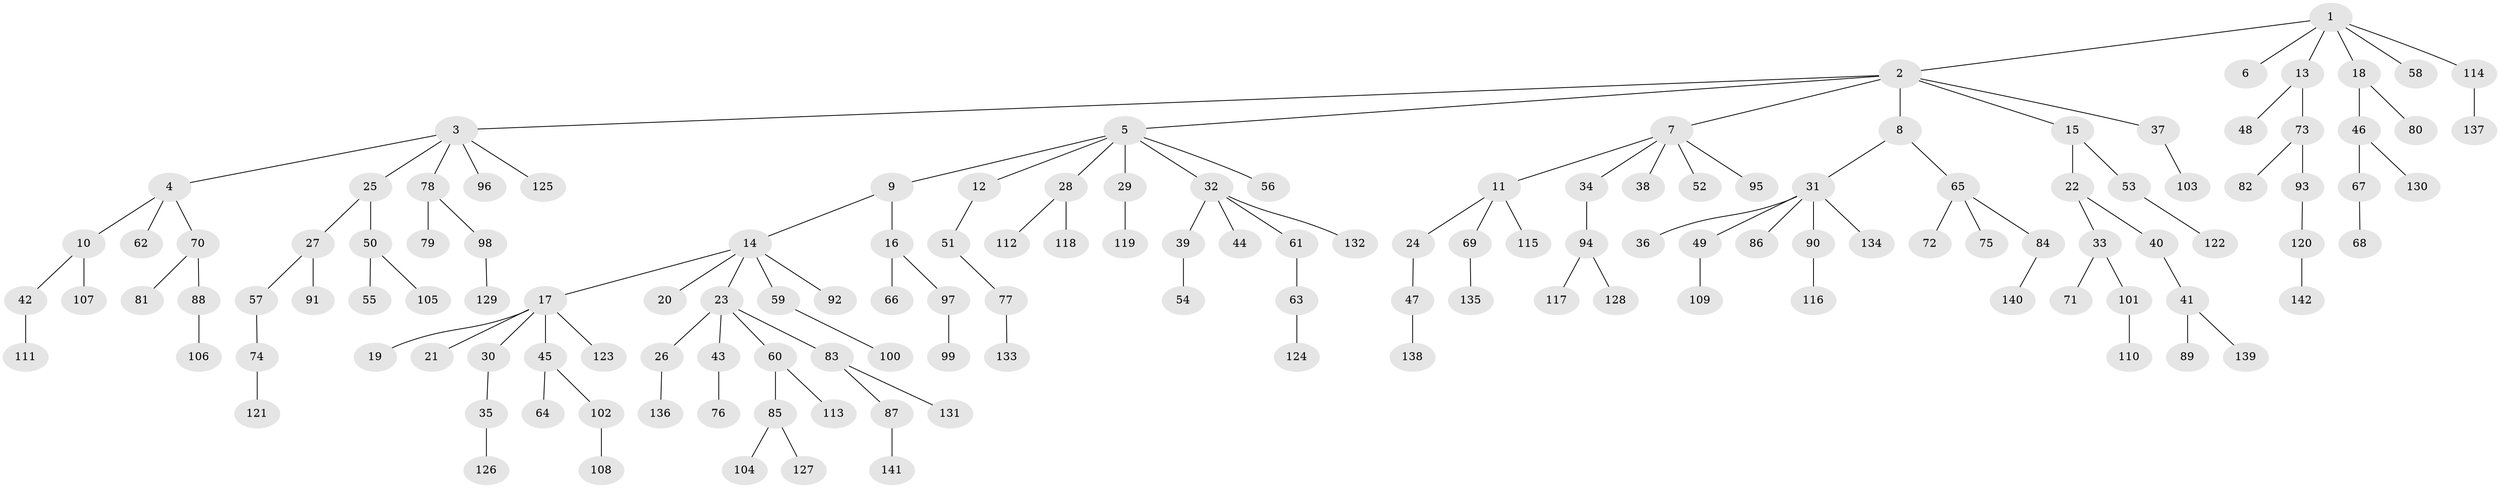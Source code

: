// Generated by graph-tools (version 1.1) at 2025/36/03/09/25 02:36:57]
// undirected, 142 vertices, 141 edges
graph export_dot {
graph [start="1"]
  node [color=gray90,style=filled];
  1;
  2;
  3;
  4;
  5;
  6;
  7;
  8;
  9;
  10;
  11;
  12;
  13;
  14;
  15;
  16;
  17;
  18;
  19;
  20;
  21;
  22;
  23;
  24;
  25;
  26;
  27;
  28;
  29;
  30;
  31;
  32;
  33;
  34;
  35;
  36;
  37;
  38;
  39;
  40;
  41;
  42;
  43;
  44;
  45;
  46;
  47;
  48;
  49;
  50;
  51;
  52;
  53;
  54;
  55;
  56;
  57;
  58;
  59;
  60;
  61;
  62;
  63;
  64;
  65;
  66;
  67;
  68;
  69;
  70;
  71;
  72;
  73;
  74;
  75;
  76;
  77;
  78;
  79;
  80;
  81;
  82;
  83;
  84;
  85;
  86;
  87;
  88;
  89;
  90;
  91;
  92;
  93;
  94;
  95;
  96;
  97;
  98;
  99;
  100;
  101;
  102;
  103;
  104;
  105;
  106;
  107;
  108;
  109;
  110;
  111;
  112;
  113;
  114;
  115;
  116;
  117;
  118;
  119;
  120;
  121;
  122;
  123;
  124;
  125;
  126;
  127;
  128;
  129;
  130;
  131;
  132;
  133;
  134;
  135;
  136;
  137;
  138;
  139;
  140;
  141;
  142;
  1 -- 2;
  1 -- 6;
  1 -- 13;
  1 -- 18;
  1 -- 58;
  1 -- 114;
  2 -- 3;
  2 -- 5;
  2 -- 7;
  2 -- 8;
  2 -- 15;
  2 -- 37;
  3 -- 4;
  3 -- 25;
  3 -- 78;
  3 -- 96;
  3 -- 125;
  4 -- 10;
  4 -- 62;
  4 -- 70;
  5 -- 9;
  5 -- 12;
  5 -- 28;
  5 -- 29;
  5 -- 32;
  5 -- 56;
  7 -- 11;
  7 -- 34;
  7 -- 38;
  7 -- 52;
  7 -- 95;
  8 -- 31;
  8 -- 65;
  9 -- 14;
  9 -- 16;
  10 -- 42;
  10 -- 107;
  11 -- 24;
  11 -- 69;
  11 -- 115;
  12 -- 51;
  13 -- 48;
  13 -- 73;
  14 -- 17;
  14 -- 20;
  14 -- 23;
  14 -- 59;
  14 -- 92;
  15 -- 22;
  15 -- 53;
  16 -- 66;
  16 -- 97;
  17 -- 19;
  17 -- 21;
  17 -- 30;
  17 -- 45;
  17 -- 123;
  18 -- 46;
  18 -- 80;
  22 -- 33;
  22 -- 40;
  23 -- 26;
  23 -- 43;
  23 -- 60;
  23 -- 83;
  24 -- 47;
  25 -- 27;
  25 -- 50;
  26 -- 136;
  27 -- 57;
  27 -- 91;
  28 -- 112;
  28 -- 118;
  29 -- 119;
  30 -- 35;
  31 -- 36;
  31 -- 49;
  31 -- 86;
  31 -- 90;
  31 -- 134;
  32 -- 39;
  32 -- 44;
  32 -- 61;
  32 -- 132;
  33 -- 71;
  33 -- 101;
  34 -- 94;
  35 -- 126;
  37 -- 103;
  39 -- 54;
  40 -- 41;
  41 -- 89;
  41 -- 139;
  42 -- 111;
  43 -- 76;
  45 -- 64;
  45 -- 102;
  46 -- 67;
  46 -- 130;
  47 -- 138;
  49 -- 109;
  50 -- 55;
  50 -- 105;
  51 -- 77;
  53 -- 122;
  57 -- 74;
  59 -- 100;
  60 -- 85;
  60 -- 113;
  61 -- 63;
  63 -- 124;
  65 -- 72;
  65 -- 75;
  65 -- 84;
  67 -- 68;
  69 -- 135;
  70 -- 81;
  70 -- 88;
  73 -- 82;
  73 -- 93;
  74 -- 121;
  77 -- 133;
  78 -- 79;
  78 -- 98;
  83 -- 87;
  83 -- 131;
  84 -- 140;
  85 -- 104;
  85 -- 127;
  87 -- 141;
  88 -- 106;
  90 -- 116;
  93 -- 120;
  94 -- 117;
  94 -- 128;
  97 -- 99;
  98 -- 129;
  101 -- 110;
  102 -- 108;
  114 -- 137;
  120 -- 142;
}
